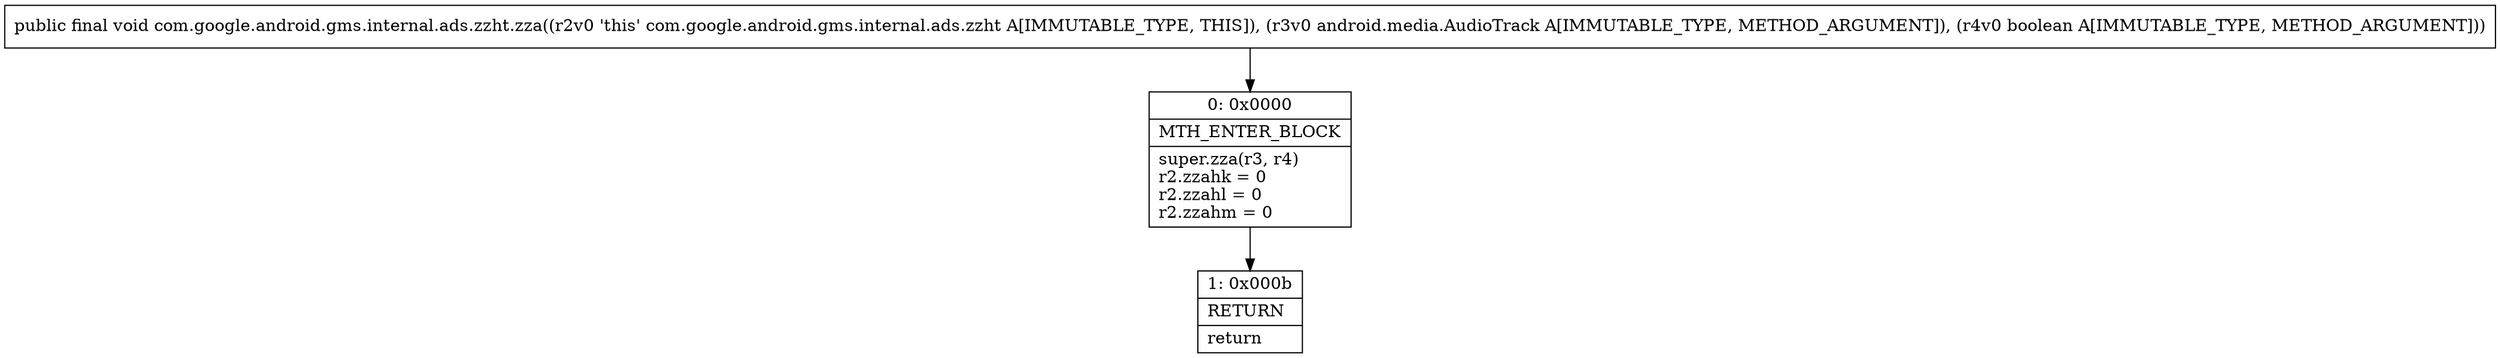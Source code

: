 digraph "CFG forcom.google.android.gms.internal.ads.zzht.zza(Landroid\/media\/AudioTrack;Z)V" {
Node_0 [shape=record,label="{0\:\ 0x0000|MTH_ENTER_BLOCK\l|super.zza(r3, r4)\lr2.zzahk = 0\lr2.zzahl = 0\lr2.zzahm = 0\l}"];
Node_1 [shape=record,label="{1\:\ 0x000b|RETURN\l|return\l}"];
MethodNode[shape=record,label="{public final void com.google.android.gms.internal.ads.zzht.zza((r2v0 'this' com.google.android.gms.internal.ads.zzht A[IMMUTABLE_TYPE, THIS]), (r3v0 android.media.AudioTrack A[IMMUTABLE_TYPE, METHOD_ARGUMENT]), (r4v0 boolean A[IMMUTABLE_TYPE, METHOD_ARGUMENT])) }"];
MethodNode -> Node_0;
Node_0 -> Node_1;
}

